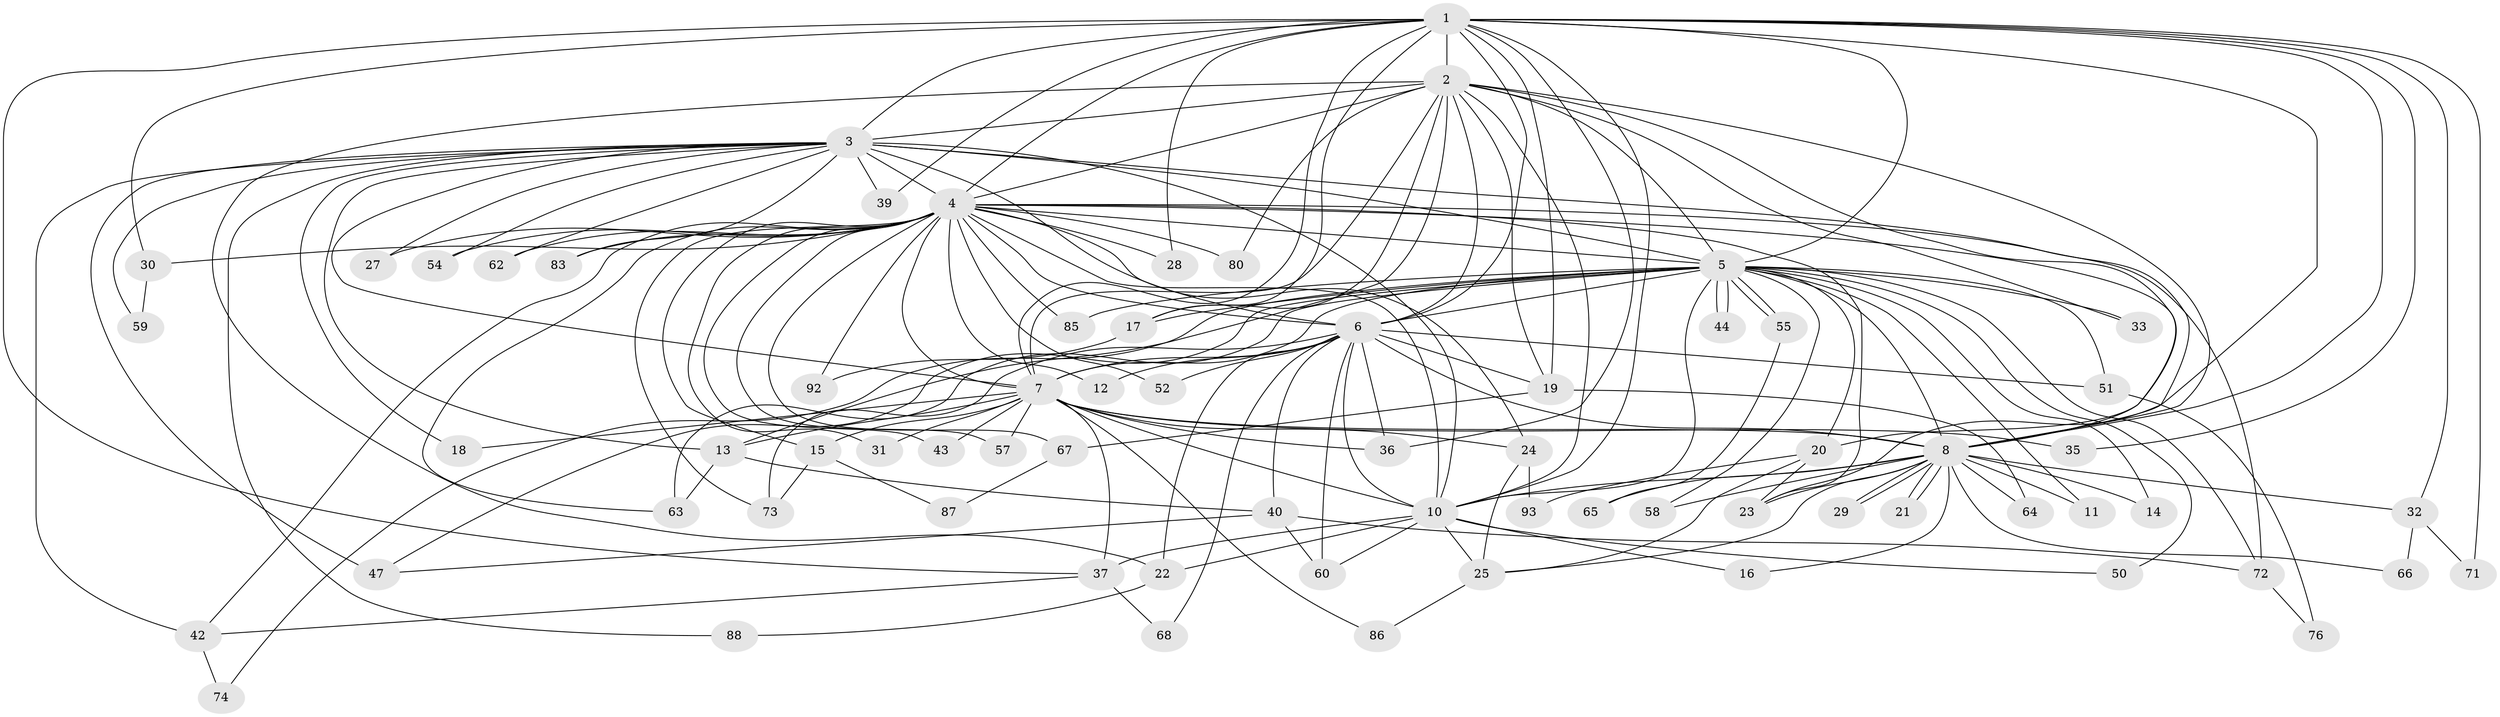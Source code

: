 // original degree distribution, {21: 0.043010752688172046, 18: 0.03225806451612903, 22: 0.010752688172043012, 26: 0.010752688172043012, 24: 0.010752688172043012, 2: 0.6129032258064516, 5: 0.053763440860215055, 4: 0.10752688172043011, 3: 0.11827956989247312}
// Generated by graph-tools (version 1.1) at 2025/11/02/27/25 16:11:05]
// undirected, 69 vertices, 172 edges
graph export_dot {
graph [start="1"]
  node [color=gray90,style=filled];
  1 [super="+78"];
  2 [super="+89"];
  3 [super="+34"];
  4 [super="+9"];
  5 [super="+91"];
  6 [super="+26"];
  7 [super="+75"];
  8 [super="+45"];
  10 [super="+49"];
  11;
  12;
  13 [super="+56"];
  14;
  15;
  16;
  17 [super="+69"];
  18;
  19 [super="+79"];
  20;
  21;
  22 [super="+90"];
  23 [super="+41"];
  24 [super="+53"];
  25 [super="+70"];
  27;
  28;
  29;
  30;
  31;
  32;
  33;
  35;
  36 [super="+48"];
  37 [super="+38"];
  39;
  40 [super="+61"];
  42 [super="+46"];
  43;
  44;
  47;
  50;
  51;
  52;
  54;
  55;
  57;
  58;
  59;
  60 [super="+81"];
  62;
  63;
  64;
  65;
  66;
  67 [super="+82"];
  68;
  71;
  72 [super="+84"];
  73 [super="+77"];
  74;
  76;
  80;
  83;
  85;
  86;
  87;
  88;
  92;
  93;
  1 -- 2;
  1 -- 3 [weight=2];
  1 -- 4 [weight=2];
  1 -- 5;
  1 -- 6;
  1 -- 7;
  1 -- 8;
  1 -- 10;
  1 -- 17;
  1 -- 19;
  1 -- 23;
  1 -- 28;
  1 -- 30;
  1 -- 32;
  1 -- 35;
  1 -- 36;
  1 -- 39;
  1 -- 71;
  1 -- 37;
  2 -- 3 [weight=2];
  2 -- 4 [weight=2];
  2 -- 5;
  2 -- 6;
  2 -- 7;
  2 -- 8;
  2 -- 10 [weight=2];
  2 -- 13;
  2 -- 20;
  2 -- 22;
  2 -- 33;
  2 -- 80;
  2 -- 19;
  2 -- 17;
  3 -- 4 [weight=2];
  3 -- 5;
  3 -- 6;
  3 -- 7;
  3 -- 8;
  3 -- 10;
  3 -- 13;
  3 -- 18;
  3 -- 27;
  3 -- 39;
  3 -- 42;
  3 -- 47;
  3 -- 54;
  3 -- 59;
  3 -- 62;
  3 -- 83;
  3 -- 88;
  4 -- 5 [weight=2];
  4 -- 6 [weight=2];
  4 -- 7 [weight=2];
  4 -- 8 [weight=2];
  4 -- 10 [weight=3];
  4 -- 27;
  4 -- 28;
  4 -- 42;
  4 -- 43;
  4 -- 52;
  4 -- 54;
  4 -- 57;
  4 -- 62;
  4 -- 63;
  4 -- 67 [weight=2];
  4 -- 83;
  4 -- 72;
  4 -- 12;
  4 -- 15;
  4 -- 80;
  4 -- 85;
  4 -- 23;
  4 -- 24;
  4 -- 92;
  4 -- 30;
  4 -- 31;
  4 -- 73;
  5 -- 6;
  5 -- 7;
  5 -- 8;
  5 -- 10;
  5 -- 11;
  5 -- 14;
  5 -- 17;
  5 -- 20;
  5 -- 33;
  5 -- 44;
  5 -- 44;
  5 -- 47;
  5 -- 50;
  5 -- 51;
  5 -- 55;
  5 -- 55;
  5 -- 58;
  5 -- 74;
  5 -- 85;
  5 -- 63;
  5 -- 72;
  6 -- 7;
  6 -- 8;
  6 -- 10 [weight=2];
  6 -- 12;
  6 -- 19;
  6 -- 40;
  6 -- 52;
  6 -- 60;
  6 -- 68;
  6 -- 73;
  6 -- 51;
  6 -- 22;
  6 -- 36;
  7 -- 8 [weight=2];
  7 -- 10;
  7 -- 15;
  7 -- 18;
  7 -- 24;
  7 -- 31;
  7 -- 35;
  7 -- 36;
  7 -- 37;
  7 -- 43;
  7 -- 57;
  7 -- 86;
  7 -- 13;
  8 -- 10;
  8 -- 11;
  8 -- 14;
  8 -- 16;
  8 -- 21;
  8 -- 21;
  8 -- 25;
  8 -- 29;
  8 -- 29;
  8 -- 32;
  8 -- 58;
  8 -- 64;
  8 -- 65;
  8 -- 66;
  8 -- 23;
  10 -- 16;
  10 -- 22;
  10 -- 37;
  10 -- 50;
  10 -- 60;
  10 -- 25;
  13 -- 40;
  13 -- 63;
  15 -- 73;
  15 -- 87;
  17 -- 92;
  19 -- 64;
  19 -- 67;
  20 -- 25;
  20 -- 93;
  20 -- 23;
  22 -- 88;
  24 -- 93;
  24 -- 25;
  25 -- 86;
  30 -- 59;
  32 -- 66;
  32 -- 71;
  37 -- 42;
  37 -- 68;
  40 -- 72;
  40 -- 60;
  40 -- 47;
  42 -- 74;
  51 -- 76;
  55 -- 65;
  67 -- 87;
  72 -- 76;
}
